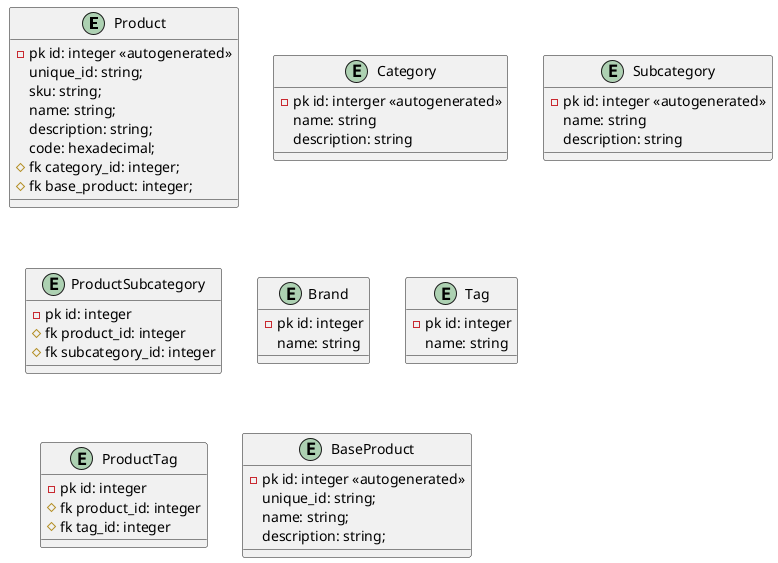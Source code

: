 @startuml
Entity Product {
    -pk id: integer <<autogenerated>>
    unique_id: string;
    sku: string;
    name: string;
    description: string;
    code: hexadecimal;
    #fk category_id: integer;
    #fk base_product: integer;
}

Entity Category {
    -pk id: interger <<autogenerated>>
    name: string
    description: string
}

Entity Subcategory {
    -pk id: integer <<autogenerated>>
    name: string
    description: string
}

Entity ProductSubcategory
{
    -pk id: integer
    #fk product_id: integer
    #fk subcategory_id: integer
}

Entity Brand {
    -pk id: integer
    name: string
}

Entity Tag {
    -pk id: integer
    name: string
}

Entity ProductTag {
    -pk id: integer
    #fk product_id: integer
    #fk tag_id: integer
}

Entity BaseProduct {
    -pk id: integer <<autogenerated>>
    unique_id: string;
    ' sku: string;
    name: string;
    description: string;
}
@enduml